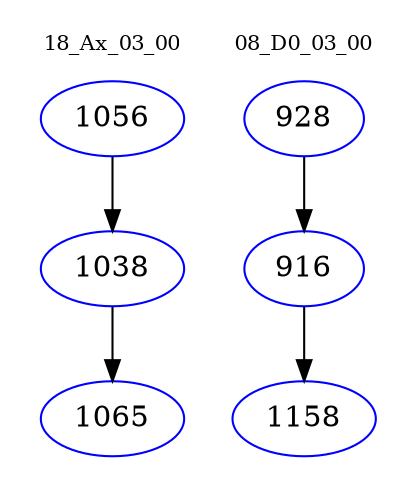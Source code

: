digraph{
subgraph cluster_0 {
color = white
label = "18_Ax_03_00";
fontsize=10;
T0_1056 [label="1056", color="blue"]
T0_1056 -> T0_1038 [color="black"]
T0_1038 [label="1038", color="blue"]
T0_1038 -> T0_1065 [color="black"]
T0_1065 [label="1065", color="blue"]
}
subgraph cluster_1 {
color = white
label = "08_D0_03_00";
fontsize=10;
T1_928 [label="928", color="blue"]
T1_928 -> T1_916 [color="black"]
T1_916 [label="916", color="blue"]
T1_916 -> T1_1158 [color="black"]
T1_1158 [label="1158", color="blue"]
}
}
